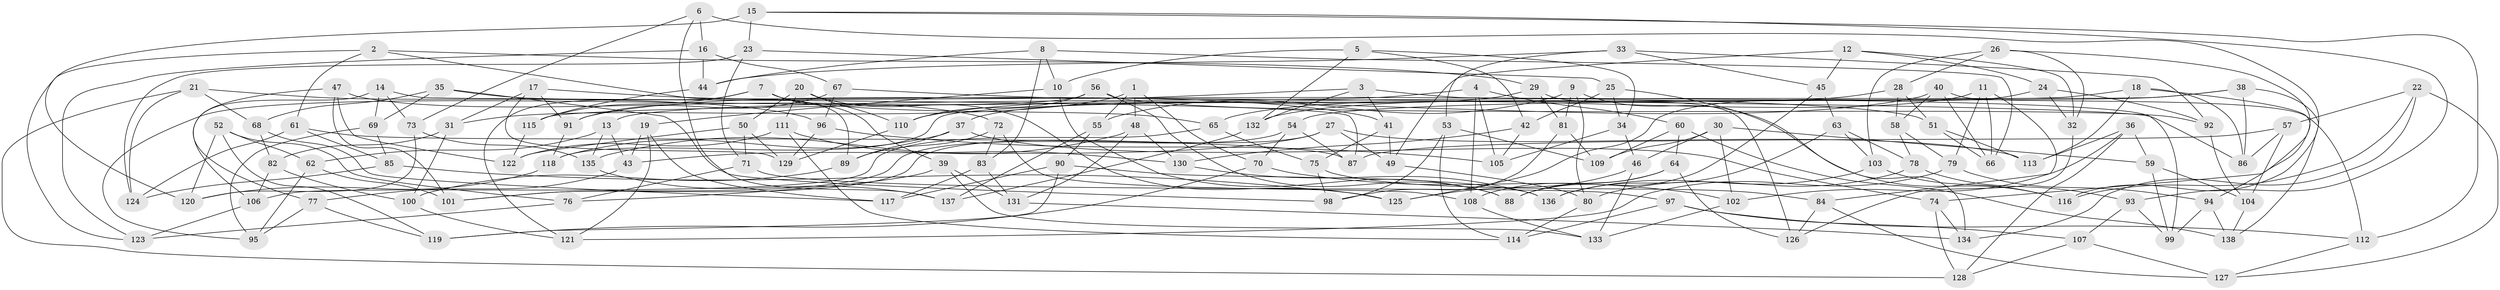 // Generated by graph-tools (version 1.1) at 2025/03/03/09/25 03:03:04]
// undirected, 138 vertices, 276 edges
graph export_dot {
graph [start="1"]
  node [color=gray90,style=filled];
  1;
  2;
  3;
  4;
  5;
  6;
  7;
  8;
  9;
  10;
  11;
  12;
  13;
  14;
  15;
  16;
  17;
  18;
  19;
  20;
  21;
  22;
  23;
  24;
  25;
  26;
  27;
  28;
  29;
  30;
  31;
  32;
  33;
  34;
  35;
  36;
  37;
  38;
  39;
  40;
  41;
  42;
  43;
  44;
  45;
  46;
  47;
  48;
  49;
  50;
  51;
  52;
  53;
  54;
  55;
  56;
  57;
  58;
  59;
  60;
  61;
  62;
  63;
  64;
  65;
  66;
  67;
  68;
  69;
  70;
  71;
  72;
  73;
  74;
  75;
  76;
  77;
  78;
  79;
  80;
  81;
  82;
  83;
  84;
  85;
  86;
  87;
  88;
  89;
  90;
  91;
  92;
  93;
  94;
  95;
  96;
  97;
  98;
  99;
  100;
  101;
  102;
  103;
  104;
  105;
  106;
  107;
  108;
  109;
  110;
  111;
  112;
  113;
  114;
  115;
  116;
  117;
  118;
  119;
  120;
  121;
  122;
  123;
  124;
  125;
  126;
  127;
  128;
  129;
  130;
  131;
  132;
  133;
  134;
  135;
  136;
  137;
  138;
  1 -- 70;
  1 -- 31;
  1 -- 55;
  1 -- 48;
  2 -- 123;
  2 -- 89;
  2 -- 29;
  2 -- 61;
  3 -- 99;
  3 -- 91;
  3 -- 41;
  3 -- 132;
  4 -- 60;
  4 -- 13;
  4 -- 108;
  4 -- 105;
  5 -- 132;
  5 -- 34;
  5 -- 42;
  5 -- 10;
  6 -- 73;
  6 -- 116;
  6 -- 16;
  6 -- 137;
  7 -- 65;
  7 -- 121;
  7 -- 39;
  7 -- 115;
  8 -- 83;
  8 -- 44;
  8 -- 66;
  8 -- 10;
  9 -- 80;
  9 -- 116;
  9 -- 81;
  9 -- 55;
  10 -- 19;
  10 -- 88;
  11 -- 66;
  11 -- 84;
  11 -- 79;
  11 -- 65;
  12 -- 24;
  12 -- 32;
  12 -- 49;
  12 -- 45;
  13 -- 135;
  13 -- 62;
  13 -- 43;
  14 -- 87;
  14 -- 73;
  14 -- 106;
  14 -- 69;
  15 -- 112;
  15 -- 93;
  15 -- 120;
  15 -- 23;
  16 -- 44;
  16 -- 67;
  16 -- 123;
  17 -- 41;
  17 -- 31;
  17 -- 129;
  17 -- 91;
  18 -- 113;
  18 -- 86;
  18 -- 94;
  18 -- 115;
  19 -- 43;
  19 -- 117;
  19 -- 121;
  20 -- 110;
  20 -- 50;
  20 -- 125;
  20 -- 111;
  21 -- 128;
  21 -- 68;
  21 -- 124;
  21 -- 96;
  22 -- 116;
  22 -- 57;
  22 -- 127;
  22 -- 134;
  23 -- 124;
  23 -- 25;
  23 -- 71;
  24 -- 125;
  24 -- 32;
  24 -- 92;
  25 -- 134;
  25 -- 34;
  25 -- 42;
  26 -- 74;
  26 -- 28;
  26 -- 32;
  26 -- 103;
  27 -- 113;
  27 -- 49;
  27 -- 101;
  27 -- 43;
  28 -- 58;
  28 -- 132;
  28 -- 51;
  29 -- 81;
  29 -- 126;
  29 -- 37;
  30 -- 46;
  30 -- 59;
  30 -- 102;
  30 -- 109;
  31 -- 82;
  31 -- 100;
  32 -- 126;
  33 -- 45;
  33 -- 92;
  33 -- 44;
  33 -- 53;
  34 -- 46;
  34 -- 105;
  35 -- 69;
  35 -- 51;
  35 -- 98;
  35 -- 68;
  36 -- 59;
  36 -- 102;
  36 -- 128;
  36 -- 113;
  37 -- 74;
  37 -- 89;
  37 -- 118;
  38 -- 86;
  38 -- 118;
  38 -- 54;
  38 -- 138;
  39 -- 133;
  39 -- 131;
  39 -- 76;
  40 -- 110;
  40 -- 58;
  40 -- 66;
  40 -- 112;
  41 -- 75;
  41 -- 49;
  42 -- 105;
  42 -- 130;
  43 -- 77;
  44 -- 115;
  45 -- 88;
  45 -- 63;
  46 -- 133;
  46 -- 125;
  47 -- 72;
  47 -- 101;
  47 -- 77;
  47 -- 122;
  48 -- 135;
  48 -- 130;
  48 -- 131;
  49 -- 80;
  50 -- 129;
  50 -- 122;
  50 -- 71;
  51 -- 66;
  51 -- 113;
  52 -- 120;
  52 -- 62;
  52 -- 76;
  52 -- 119;
  53 -- 109;
  53 -- 114;
  53 -- 98;
  54 -- 87;
  54 -- 101;
  54 -- 70;
  55 -- 137;
  55 -- 90;
  56 -- 92;
  56 -- 95;
  56 -- 88;
  56 -- 110;
  57 -- 86;
  57 -- 104;
  57 -- 87;
  58 -- 79;
  58 -- 78;
  59 -- 104;
  59 -- 99;
  60 -- 64;
  60 -- 109;
  60 -- 138;
  61 -- 85;
  61 -- 87;
  61 -- 124;
  62 -- 101;
  62 -- 95;
  63 -- 136;
  63 -- 78;
  63 -- 103;
  64 -- 88;
  64 -- 108;
  64 -- 126;
  65 -- 75;
  65 -- 106;
  67 -- 91;
  67 -- 86;
  67 -- 96;
  68 -- 82;
  68 -- 117;
  69 -- 95;
  69 -- 85;
  70 -- 102;
  70 -- 119;
  71 -- 97;
  71 -- 76;
  72 -- 83;
  72 -- 108;
  72 -- 89;
  73 -- 135;
  73 -- 120;
  74 -- 134;
  74 -- 128;
  75 -- 84;
  75 -- 98;
  76 -- 123;
  77 -- 95;
  77 -- 119;
  78 -- 93;
  78 -- 80;
  79 -- 121;
  79 -- 94;
  80 -- 114;
  81 -- 109;
  81 -- 98;
  82 -- 106;
  82 -- 100;
  83 -- 117;
  83 -- 131;
  84 -- 127;
  84 -- 126;
  85 -- 124;
  85 -- 125;
  89 -- 100;
  90 -- 136;
  90 -- 117;
  90 -- 119;
  91 -- 118;
  92 -- 104;
  93 -- 107;
  93 -- 99;
  94 -- 99;
  94 -- 138;
  96 -- 105;
  96 -- 129;
  97 -- 112;
  97 -- 114;
  97 -- 107;
  100 -- 121;
  102 -- 133;
  103 -- 116;
  103 -- 136;
  104 -- 138;
  106 -- 123;
  107 -- 128;
  107 -- 127;
  108 -- 133;
  110 -- 129;
  111 -- 114;
  111 -- 130;
  111 -- 122;
  112 -- 127;
  115 -- 122;
  118 -- 120;
  130 -- 136;
  131 -- 134;
  132 -- 137;
  135 -- 137;
}
